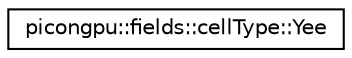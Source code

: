 digraph "Graphical Class Hierarchy"
{
 // LATEX_PDF_SIZE
  edge [fontname="Helvetica",fontsize="10",labelfontname="Helvetica",labelfontsize="10"];
  node [fontname="Helvetica",fontsize="10",shape=record];
  rankdir="LR";
  Node0 [label="picongpu::fields::cellType::Yee",height=0.2,width=0.4,color="black", fillcolor="white", style="filled",URL="$structpicongpu_1_1fields_1_1cell_type_1_1_yee.html",tooltip=" "];
}
